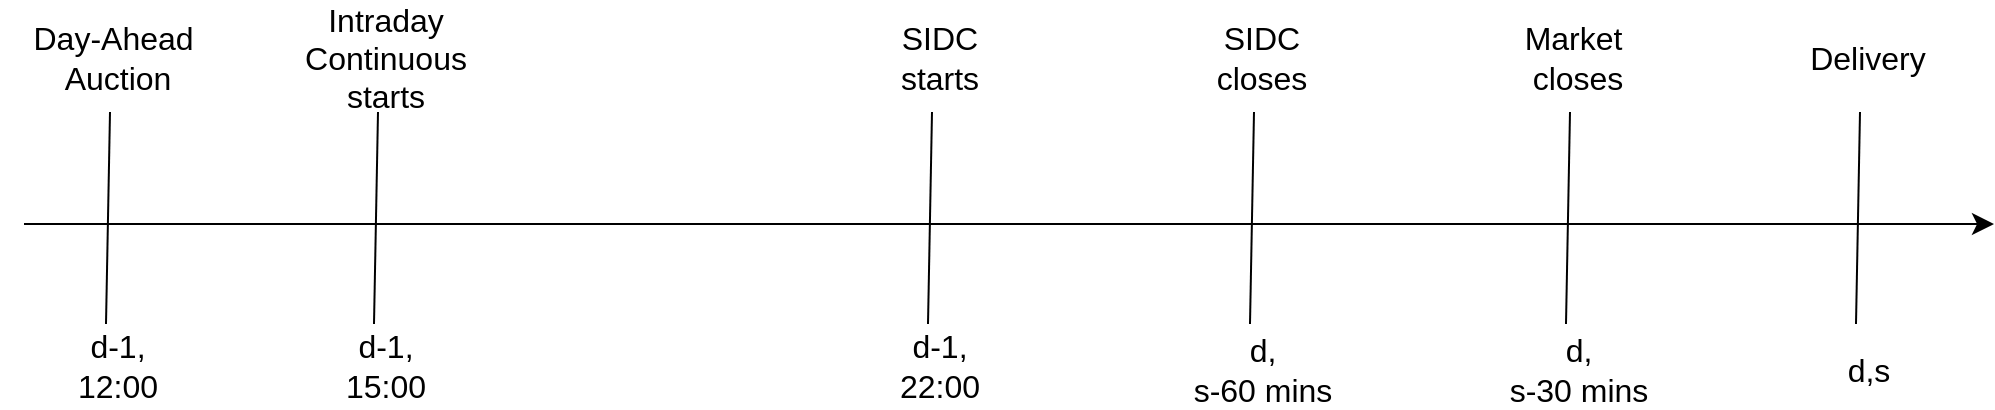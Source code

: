 <mxfile version="24.7.6">
  <diagram name="Page-1" id="tl5Ckotl_HKKYn86OEFZ">
    <mxGraphModel dx="1112" dy="795" grid="0" gridSize="10" guides="1" tooltips="1" connect="1" arrows="1" fold="1" page="0" pageScale="1" pageWidth="827" pageHeight="1169" math="0" shadow="0">
      <root>
        <mxCell id="0" />
        <mxCell id="1" parent="0" />
        <mxCell id="9lrWpBTsWdlYLvlnZlHW-1" value="" style="endArrow=classic;html=1;rounded=0;fontSize=12;startSize=8;endSize=8;curved=1;" edge="1" parent="1">
          <mxGeometry relative="1" as="geometry">
            <mxPoint x="-76" y="201" as="sourcePoint" />
            <mxPoint x="909" y="201" as="targetPoint" />
          </mxGeometry>
        </mxCell>
        <mxCell id="9lrWpBTsWdlYLvlnZlHW-3" value="" style="endArrow=none;html=1;rounded=0;fontSize=12;startSize=8;endSize=8;curved=1;" edge="1" parent="1">
          <mxGeometry width="50" height="50" relative="1" as="geometry">
            <mxPoint x="-35" y="251" as="sourcePoint" />
            <mxPoint x="-33" y="145" as="targetPoint" />
          </mxGeometry>
        </mxCell>
        <mxCell id="9lrWpBTsWdlYLvlnZlHW-4" value="Day-Ahead&amp;nbsp;&lt;div&gt;Auction&lt;/div&gt;" style="text;strokeColor=none;fillColor=none;html=1;align=center;verticalAlign=middle;whiteSpace=wrap;rounded=0;fontSize=16;" vertex="1" parent="1">
          <mxGeometry x="-88" y="95" width="118" height="46" as="geometry" />
        </mxCell>
        <mxCell id="9lrWpBTsWdlYLvlnZlHW-5" value="d-1,&lt;div&gt;12:00&lt;/div&gt;" style="text;strokeColor=none;fillColor=none;html=1;align=center;verticalAlign=middle;whiteSpace=wrap;rounded=0;fontSize=16;" vertex="1" parent="1">
          <mxGeometry x="-59" y="257" width="60" height="30" as="geometry" />
        </mxCell>
        <mxCell id="9lrWpBTsWdlYLvlnZlHW-6" value="" style="endArrow=none;html=1;rounded=0;fontSize=12;startSize=8;endSize=8;curved=1;" edge="1" parent="1">
          <mxGeometry width="50" height="50" relative="1" as="geometry">
            <mxPoint x="99" y="251" as="sourcePoint" />
            <mxPoint x="101" y="145" as="targetPoint" />
          </mxGeometry>
        </mxCell>
        <mxCell id="9lrWpBTsWdlYLvlnZlHW-7" value="Intraday Continuous starts" style="text;strokeColor=none;fillColor=none;html=1;align=center;verticalAlign=middle;whiteSpace=wrap;rounded=0;fontSize=16;" vertex="1" parent="1">
          <mxGeometry x="46" y="95" width="118" height="46" as="geometry" />
        </mxCell>
        <mxCell id="9lrWpBTsWdlYLvlnZlHW-8" value="d-1,&lt;div&gt;15:00&lt;/div&gt;" style="text;strokeColor=none;fillColor=none;html=1;align=center;verticalAlign=middle;whiteSpace=wrap;rounded=0;fontSize=16;" vertex="1" parent="1">
          <mxGeometry x="75" y="257" width="60" height="30" as="geometry" />
        </mxCell>
        <mxCell id="9lrWpBTsWdlYLvlnZlHW-9" value="" style="endArrow=none;html=1;rounded=0;fontSize=12;startSize=8;endSize=8;curved=1;" edge="1" parent="1">
          <mxGeometry width="50" height="50" relative="1" as="geometry">
            <mxPoint x="537" y="251" as="sourcePoint" />
            <mxPoint x="539" y="145" as="targetPoint" />
          </mxGeometry>
        </mxCell>
        <mxCell id="9lrWpBTsWdlYLvlnZlHW-10" value="SIDC&lt;div&gt;closes&lt;/div&gt;" style="text;strokeColor=none;fillColor=none;html=1;align=center;verticalAlign=middle;whiteSpace=wrap;rounded=0;fontSize=16;" vertex="1" parent="1">
          <mxGeometry x="484" y="95" width="118" height="46" as="geometry" />
        </mxCell>
        <mxCell id="9lrWpBTsWdlYLvlnZlHW-11" value="d,&lt;div&gt;s-60 mins&lt;/div&gt;" style="text;strokeColor=none;fillColor=none;html=1;align=center;verticalAlign=middle;whiteSpace=wrap;rounded=0;fontSize=16;" vertex="1" parent="1">
          <mxGeometry x="505.5" y="259" width="75" height="30" as="geometry" />
        </mxCell>
        <mxCell id="9lrWpBTsWdlYLvlnZlHW-12" value="" style="endArrow=none;html=1;rounded=0;fontSize=12;startSize=8;endSize=8;curved=1;" edge="1" parent="1">
          <mxGeometry width="50" height="50" relative="1" as="geometry">
            <mxPoint x="376" y="251" as="sourcePoint" />
            <mxPoint x="378" y="145" as="targetPoint" />
          </mxGeometry>
        </mxCell>
        <mxCell id="9lrWpBTsWdlYLvlnZlHW-13" value="SIDC&lt;div&gt;starts&lt;/div&gt;" style="text;strokeColor=none;fillColor=none;html=1;align=center;verticalAlign=middle;whiteSpace=wrap;rounded=0;fontSize=16;" vertex="1" parent="1">
          <mxGeometry x="323" y="95" width="118" height="46" as="geometry" />
        </mxCell>
        <mxCell id="9lrWpBTsWdlYLvlnZlHW-14" value="d-1,&lt;div&gt;22:00&lt;/div&gt;" style="text;strokeColor=none;fillColor=none;html=1;align=center;verticalAlign=middle;whiteSpace=wrap;rounded=0;fontSize=16;" vertex="1" parent="1">
          <mxGeometry x="352" y="257" width="60" height="30" as="geometry" />
        </mxCell>
        <mxCell id="9lrWpBTsWdlYLvlnZlHW-15" value="" style="endArrow=none;html=1;rounded=0;fontSize=12;startSize=8;endSize=8;curved=1;" edge="1" parent="1">
          <mxGeometry width="50" height="50" relative="1" as="geometry">
            <mxPoint x="695" y="251" as="sourcePoint" />
            <mxPoint x="697" y="145" as="targetPoint" />
          </mxGeometry>
        </mxCell>
        <mxCell id="9lrWpBTsWdlYLvlnZlHW-16" value="Market&amp;nbsp;&lt;div&gt;closes&lt;/div&gt;" style="text;strokeColor=none;fillColor=none;html=1;align=center;verticalAlign=middle;whiteSpace=wrap;rounded=0;fontSize=16;" vertex="1" parent="1">
          <mxGeometry x="642" y="95" width="118" height="46" as="geometry" />
        </mxCell>
        <mxCell id="9lrWpBTsWdlYLvlnZlHW-18" value="d,&lt;div&gt;s-30 mins&lt;/div&gt;" style="text;strokeColor=none;fillColor=none;html=1;align=center;verticalAlign=middle;whiteSpace=wrap;rounded=0;fontSize=16;" vertex="1" parent="1">
          <mxGeometry x="663.5" y="259" width="75" height="30" as="geometry" />
        </mxCell>
        <mxCell id="9lrWpBTsWdlYLvlnZlHW-19" value="" style="endArrow=none;html=1;rounded=0;fontSize=12;startSize=8;endSize=8;curved=1;" edge="1" parent="1">
          <mxGeometry width="50" height="50" relative="1" as="geometry">
            <mxPoint x="840" y="251" as="sourcePoint" />
            <mxPoint x="842" y="145" as="targetPoint" />
          </mxGeometry>
        </mxCell>
        <mxCell id="9lrWpBTsWdlYLvlnZlHW-20" value="Delivery" style="text;strokeColor=none;fillColor=none;html=1;align=center;verticalAlign=middle;whiteSpace=wrap;rounded=0;fontSize=16;" vertex="1" parent="1">
          <mxGeometry x="787" y="95" width="118" height="46" as="geometry" />
        </mxCell>
        <mxCell id="9lrWpBTsWdlYLvlnZlHW-21" value="d,s" style="text;strokeColor=none;fillColor=none;html=1;align=center;verticalAlign=middle;whiteSpace=wrap;rounded=0;fontSize=16;" vertex="1" parent="1">
          <mxGeometry x="808.5" y="259" width="75" height="30" as="geometry" />
        </mxCell>
      </root>
    </mxGraphModel>
  </diagram>
</mxfile>
